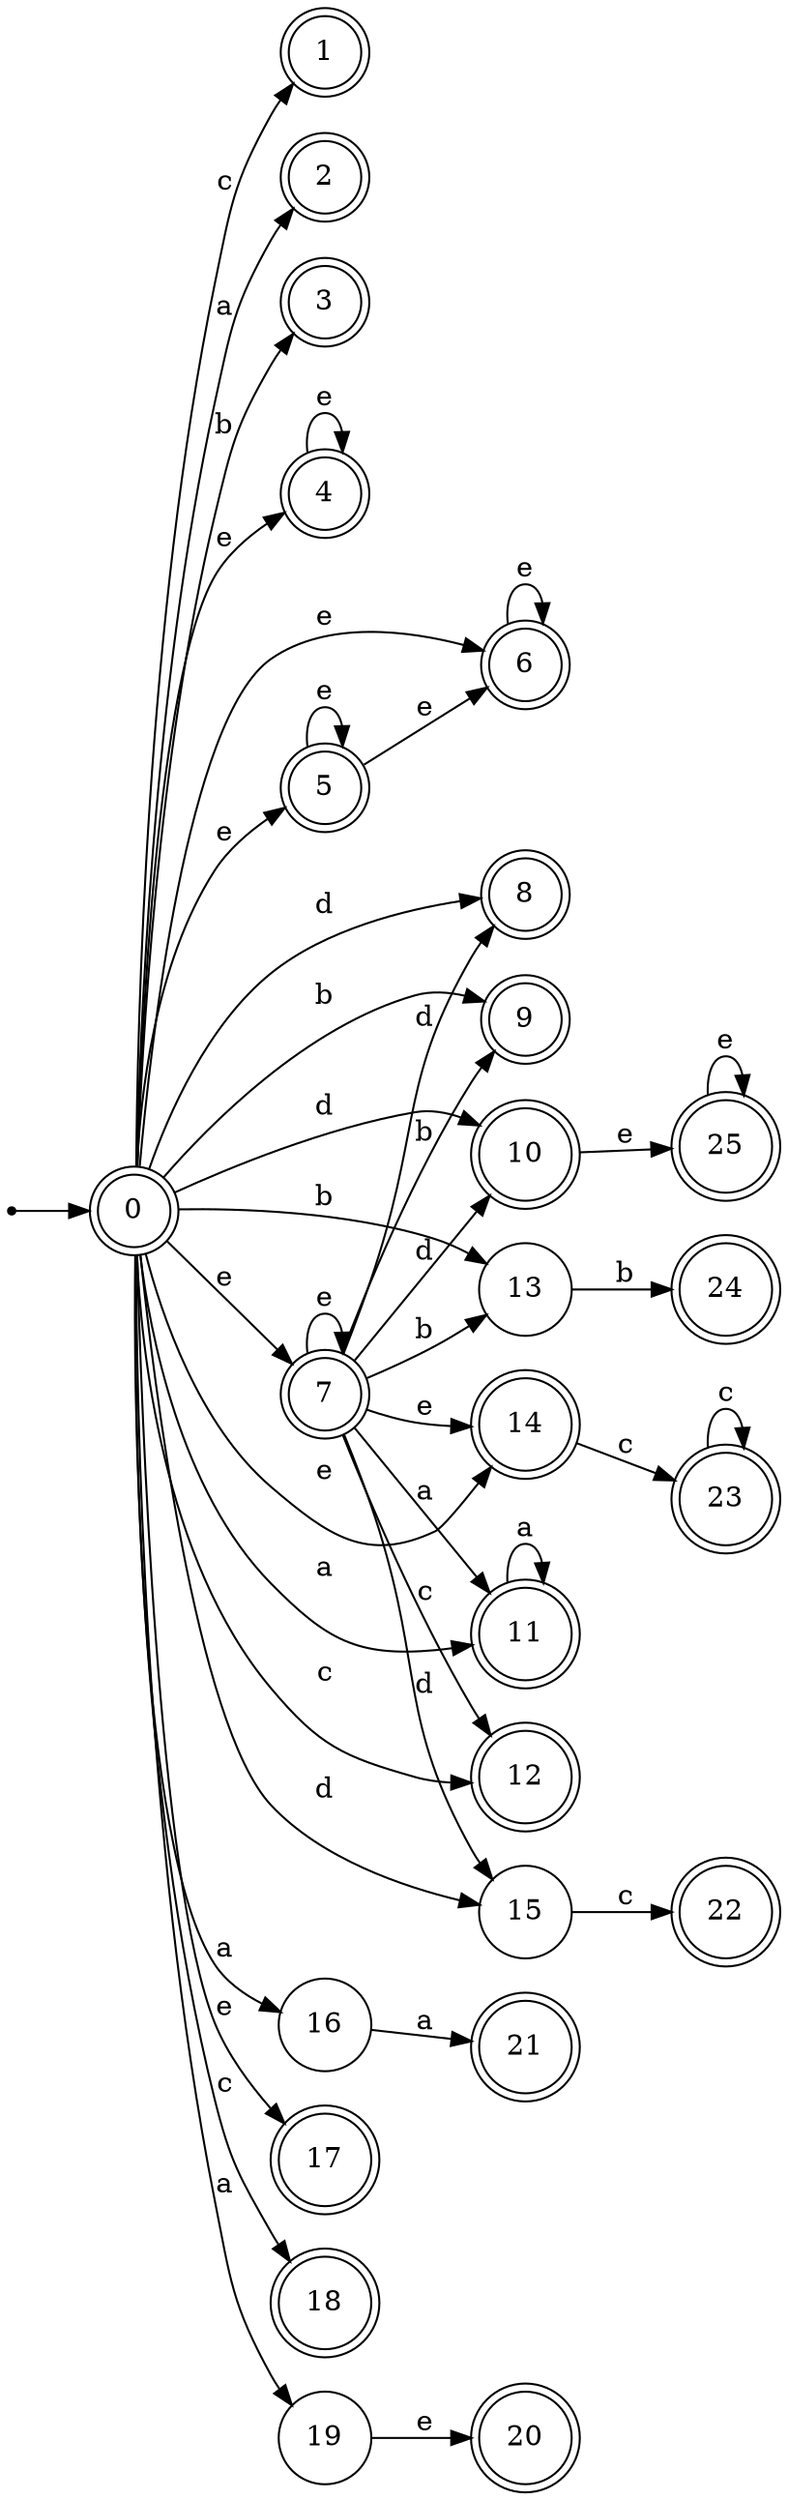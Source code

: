 digraph finite_state_machine {
rankdir=LR;
size="20,20";
node [shape = point]; "dummy0"
node [shape = doublecircle]; "0";"dummy0" -> "0";
node [shape = doublecircle]; "1";node [shape = doublecircle]; "2";node [shape = doublecircle]; "3";node [shape = doublecircle]; "4";node [shape = doublecircle]; "5";node [shape = doublecircle]; "6";node [shape = doublecircle]; "7";node [shape = doublecircle]; "8";node [shape = doublecircle]; "9";node [shape = doublecircle]; "10";node [shape = doublecircle]; "11";node [shape = doublecircle]; "12";node [shape = circle]; "13";
node [shape = doublecircle]; "14";node [shape = circle]; "15";
node [shape = circle]; "16";
node [shape = doublecircle]; "17";node [shape = doublecircle]; "18";node [shape = circle]; "19";
node [shape = doublecircle]; "20";node [shape = doublecircle]; "21";node [shape = doublecircle]; "22";node [shape = doublecircle]; "23";node [shape = doublecircle]; "24";node [shape = doublecircle]; "25";"0" -> "1" [label = "c"];
 "0" -> "18" [label = "c"];
 "0" -> "12" [label = "c"];
 "0" -> "16" [label = "a"];
 "0" -> "19" [label = "a"];
 "0" -> "2" [label = "a"];
 "0" -> "11" [label = "a"];
 "0" -> "9" [label = "b"];
 "0" -> "3" [label = "b"];
 "0" -> "13" [label = "b"];
 "0" -> "17" [label = "e"];
 "0" -> "4" [label = "e"];
 "0" -> "5" [label = "e"];
 "0" -> "6" [label = "e"];
 "0" -> "7" [label = "e"];
 "0" -> "14" [label = "e"];
 "0" -> "8" [label = "d"];
 "0" -> "10" [label = "d"];
 "0" -> "15" [label = "d"];
 "19" -> "20" [label = "e"];
 "16" -> "21" [label = "a"];
 "15" -> "22" [label = "c"];
 "14" -> "23" [label = "c"];
 "23" -> "23" [label = "c"];
 "13" -> "24" [label = "b"];
 "11" -> "11" [label = "a"];
 "10" -> "25" [label = "e"];
 "25" -> "25" [label = "e"];
 "7" -> "14" [label = "e"];
 "7" -> "7" [label = "e"];
 "7" -> "8" [label = "d"];
 "7" -> "10" [label = "d"];
 "7" -> "15" [label = "d"];
 "7" -> "9" [label = "b"];
 "7" -> "13" [label = "b"];
 "7" -> "11" [label = "a"];
 "7" -> "12" [label = "c"];
 "6" -> "6" [label = "e"];
 "5" -> "5" [label = "e"];
 "5" -> "6" [label = "e"];
 "4" -> "4" [label = "e"];
 }
